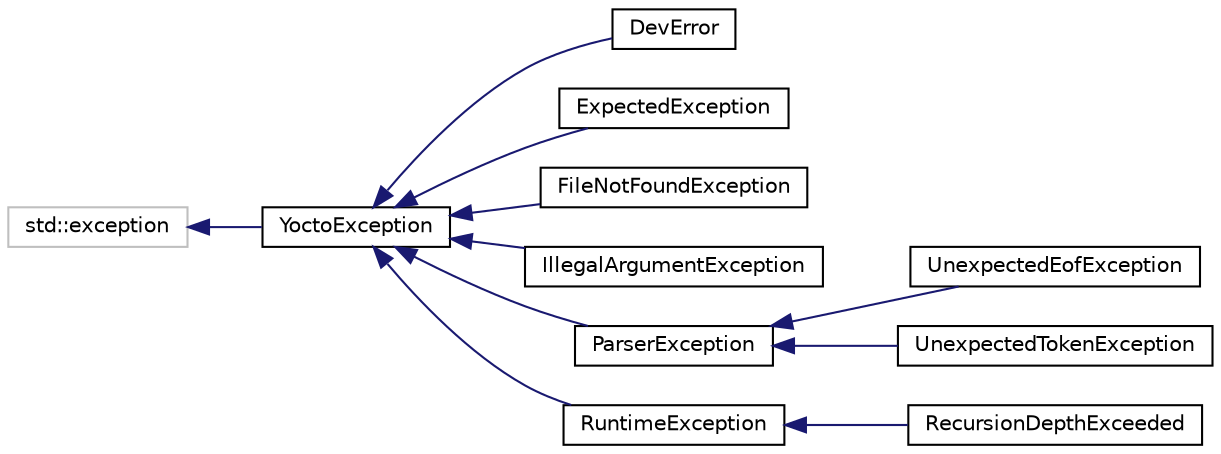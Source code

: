 digraph "Graphical Class Hierarchy"
{
 // LATEX_PDF_SIZE
  edge [fontname="Helvetica",fontsize="10",labelfontname="Helvetica",labelfontsize="10"];
  node [fontname="Helvetica",fontsize="10",shape=record];
  rankdir="LR";
  Node33 [label="std::exception",height=0.2,width=0.4,color="grey75", fillcolor="white", style="filled",tooltip="STL class."];
  Node33 -> Node0 [dir="back",color="midnightblue",fontsize="10",style="solid",fontname="Helvetica"];
  Node0 [label="YoctoException",height=0.2,width=0.4,color="black", fillcolor="white", style="filled",URL="$class_yocto_exception.html",tooltip="The base class of all exceptions in Yocto."];
  Node0 -> Node1 [dir="back",color="midnightblue",fontsize="10",style="solid",fontname="Helvetica"];
  Node1 [label="DevError",height=0.2,width=0.4,color="black", fillcolor="white", style="filled",URL="$class_dev_error.html",tooltip=" "];
  Node0 -> Node2 [dir="back",color="midnightblue",fontsize="10",style="solid",fontname="Helvetica"];
  Node2 [label="ExpectedException",height=0.2,width=0.4,color="black", fillcolor="white", style="filled",URL="$class_expected_exception.html",tooltip="Exception for cases when something was expected but wrong thing was given."];
  Node0 -> Node3 [dir="back",color="midnightblue",fontsize="10",style="solid",fontname="Helvetica"];
  Node3 [label="FileNotFoundException",height=0.2,width=0.4,color="black", fillcolor="white", style="filled",URL="$class_file_not_found_exception.html",tooltip=" "];
  Node0 -> Node4 [dir="back",color="midnightblue",fontsize="10",style="solid",fontname="Helvetica"];
  Node4 [label="IllegalArgumentException",height=0.2,width=0.4,color="black", fillcolor="white", style="filled",URL="$class_illegal_argument_exception.html",tooltip=" "];
  Node0 -> Node5 [dir="back",color="midnightblue",fontsize="10",style="solid",fontname="Helvetica"];
  Node5 [label="ParserException",height=0.2,width=0.4,color="black", fillcolor="white", style="filled",URL="$class_parser_exception.html",tooltip=" "];
  Node5 -> Node6 [dir="back",color="midnightblue",fontsize="10",style="solid",fontname="Helvetica"];
  Node6 [label="UnexpectedEofException",height=0.2,width=0.4,color="black", fillcolor="white", style="filled",URL="$class_unexpected_eof_exception.html",tooltip="Unexpected end of file."];
  Node5 -> Node7 [dir="back",color="midnightblue",fontsize="10",style="solid",fontname="Helvetica"];
  Node7 [label="UnexpectedTokenException",height=0.2,width=0.4,color="black", fillcolor="white", style="filled",URL="$class_unexpected_token_exception.html",tooltip=" "];
  Node0 -> Node8 [dir="back",color="midnightblue",fontsize="10",style="solid",fontname="Helvetica"];
  Node8 [label="RuntimeException",height=0.2,width=0.4,color="black", fillcolor="white", style="filled",URL="$class_runtime_exception.html",tooltip=" "];
  Node8 -> Node9 [dir="back",color="midnightblue",fontsize="10",style="solid",fontname="Helvetica"];
  Node9 [label="RecursionDepthExceeded",height=0.2,width=0.4,color="black", fillcolor="white", style="filled",URL="$class_recursion_depth_exceeded.html",tooltip="Error that occure when maximum recursion depth limit exceeded."];
}

